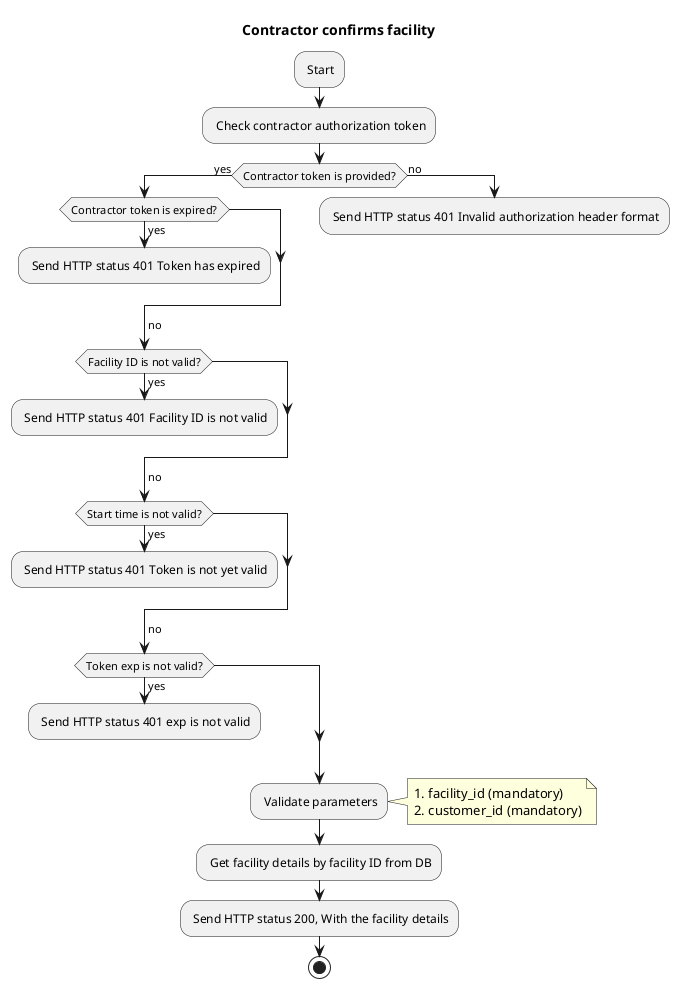 @startuml Contractor confirm facility
title Contractor confirms facility

: Start;
: Check contractor authorization token;
if (Contractor token is provided?) then (yes)
    if (Contractor token is expired?) then (yes)
        : Send HTTP status 401 Token has expired;
        kill
    endif
    ->no;
    if (Facility ID is not valid?) then (yes)
        : Send HTTP status 401 Facility ID is not valid;
        kill
    endif
    ->no;
    if (Start time is not valid?) then (yes)
        : Send HTTP status 401 Token is not yet valid;
        kill
    endif
    ->no;
    if (Token exp is not valid?) then (yes)
        : Send HTTP status 401 exp is not valid;
        kill
    endif
    ->no;
else (no)
    : Send HTTP status 401 Invalid authorization header format;
    kill
endif
: Validate parameters;
note right
    1. facility_id (mandatory)
    2. customer_id (mandatory)
end note
: Get facility details by facility ID from DB;
: Send HTTP status 200, With the facility details;
stop
@enduml
